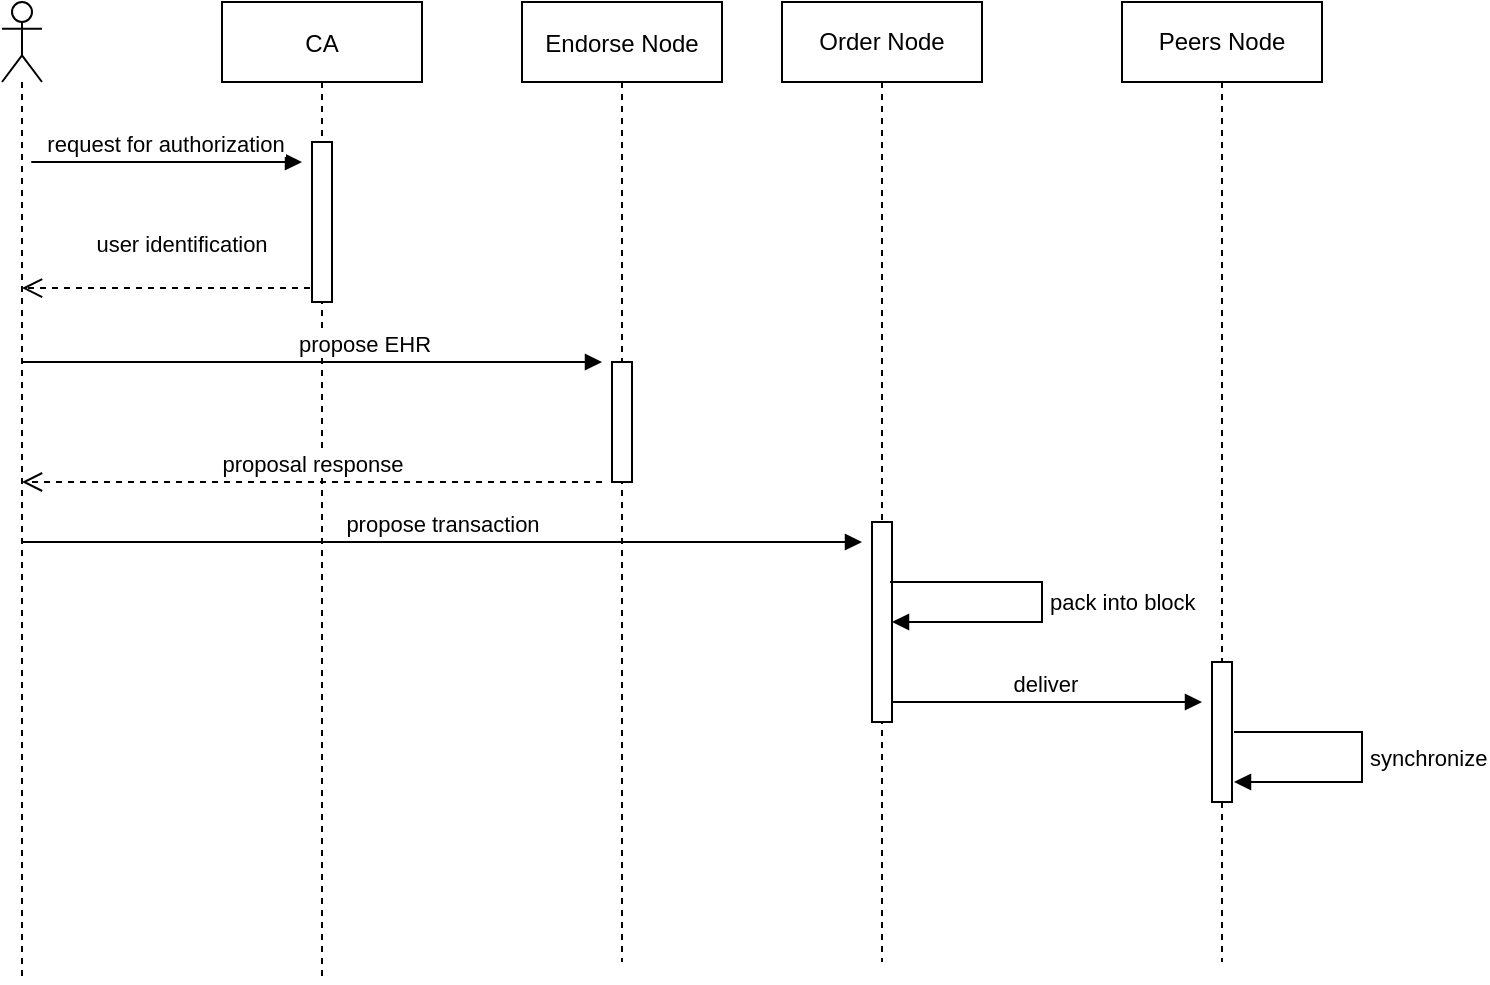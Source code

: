 <mxfile version="15.7.4" type="github">
  <diagram id="kgpKYQtTHZ0yAKxKKP6v" name="Page-1">
    <mxGraphModel dx="946" dy="589" grid="1" gridSize="10" guides="1" tooltips="1" connect="1" arrows="1" fold="1" page="1" pageScale="1" pageWidth="850" pageHeight="1100" math="0" shadow="0">
      <root>
        <mxCell id="0" />
        <mxCell id="1" parent="0" />
        <mxCell id="3nuBFxr9cyL0pnOWT2aG-1" value="CA" style="shape=umlLifeline;perimeter=lifelinePerimeter;container=1;collapsible=0;recursiveResize=0;rounded=0;shadow=0;strokeWidth=1;" parent="1" vertex="1">
          <mxGeometry x="200" y="120" width="100" height="490" as="geometry" />
        </mxCell>
        <mxCell id="Ech9aRkGGrysYscFn8C2-13" value="" style="html=1;points=[];perimeter=orthogonalPerimeter;" vertex="1" parent="3nuBFxr9cyL0pnOWT2aG-1">
          <mxGeometry x="45" y="70" width="10" height="80" as="geometry" />
        </mxCell>
        <mxCell id="3nuBFxr9cyL0pnOWT2aG-5" value="Endorse Node" style="shape=umlLifeline;perimeter=lifelinePerimeter;container=1;collapsible=0;recursiveResize=0;rounded=0;shadow=0;strokeWidth=1;" parent="1" vertex="1">
          <mxGeometry x="350" y="120" width="100" height="480" as="geometry" />
        </mxCell>
        <mxCell id="Ech9aRkGGrysYscFn8C2-19" value="" style="html=1;points=[];perimeter=orthogonalPerimeter;" vertex="1" parent="3nuBFxr9cyL0pnOWT2aG-5">
          <mxGeometry x="45" y="180" width="10" height="60" as="geometry" />
        </mxCell>
        <mxCell id="3nuBFxr9cyL0pnOWT2aG-7" value="user identification" style="verticalAlign=bottom;endArrow=open;dashed=1;endSize=8;shadow=0;strokeWidth=1;exitX=-0.1;exitY=0.913;exitDx=0;exitDy=0;exitPerimeter=0;" parent="1" source="Ech9aRkGGrysYscFn8C2-13" target="Ech9aRkGGrysYscFn8C2-5" edge="1">
          <mxGeometry x="-0.114" y="-13" relative="1" as="geometry">
            <mxPoint x="120" y="280" as="targetPoint" />
            <mxPoint x="260" y="352" as="sourcePoint" />
            <mxPoint as="offset" />
          </mxGeometry>
        </mxCell>
        <mxCell id="3nuBFxr9cyL0pnOWT2aG-8" value="request for authorization" style="verticalAlign=bottom;endArrow=block;shadow=0;strokeWidth=1;" parent="1" edge="1">
          <mxGeometry x="0.475" relative="1" as="geometry">
            <mxPoint x="220" y="200" as="sourcePoint" />
            <mxPoint x="240" y="200" as="targetPoint" />
            <Array as="points">
              <mxPoint x="100" y="200" />
            </Array>
            <mxPoint as="offset" />
          </mxGeometry>
        </mxCell>
        <mxCell id="Ech9aRkGGrysYscFn8C2-5" value="" style="shape=umlLifeline;participant=umlActor;perimeter=lifelinePerimeter;whiteSpace=wrap;html=1;container=1;collapsible=0;recursiveResize=0;verticalAlign=top;spacingTop=36;outlineConnect=0;" vertex="1" parent="1">
          <mxGeometry x="90" y="120" width="20" height="490" as="geometry" />
        </mxCell>
        <mxCell id="Ech9aRkGGrysYscFn8C2-17" value="propose EHR" style="html=1;verticalAlign=bottom;endArrow=block;rounded=0;" edge="1" parent="1" source="Ech9aRkGGrysYscFn8C2-5">
          <mxGeometry x="0.174" width="80" relative="1" as="geometry">
            <mxPoint x="380" y="300" as="sourcePoint" />
            <mxPoint x="390" y="300" as="targetPoint" />
            <mxPoint x="1" as="offset" />
          </mxGeometry>
        </mxCell>
        <mxCell id="Ech9aRkGGrysYscFn8C2-21" value="proposal response" style="html=1;verticalAlign=bottom;endArrow=open;dashed=1;endSize=8;rounded=0;" edge="1" parent="1" target="Ech9aRkGGrysYscFn8C2-5">
          <mxGeometry relative="1" as="geometry">
            <mxPoint x="390" y="360" as="sourcePoint" />
            <mxPoint x="310" y="360" as="targetPoint" />
          </mxGeometry>
        </mxCell>
        <mxCell id="Ech9aRkGGrysYscFn8C2-22" value="Order Node" style="shape=umlLifeline;perimeter=lifelinePerimeter;whiteSpace=wrap;html=1;container=1;collapsible=0;recursiveResize=0;outlineConnect=0;" vertex="1" parent="1">
          <mxGeometry x="480" y="120" width="100" height="480" as="geometry" />
        </mxCell>
        <mxCell id="Ech9aRkGGrysYscFn8C2-28" value="" style="html=1;points=[];perimeter=orthogonalPerimeter;" vertex="1" parent="Ech9aRkGGrysYscFn8C2-22">
          <mxGeometry x="45" y="260" width="10" height="100" as="geometry" />
        </mxCell>
        <mxCell id="Ech9aRkGGrysYscFn8C2-29" value="pack into block" style="edgeStyle=orthogonalEdgeStyle;html=1;align=left;spacingLeft=2;endArrow=block;rounded=0;" edge="1" target="Ech9aRkGGrysYscFn8C2-28" parent="Ech9aRkGGrysYscFn8C2-22">
          <mxGeometry relative="1" as="geometry">
            <mxPoint x="54" y="290" as="sourcePoint" />
            <Array as="points">
              <mxPoint x="130" y="290" />
              <mxPoint x="130" y="310" />
            </Array>
            <mxPoint x="130" y="360" as="targetPoint" />
          </mxGeometry>
        </mxCell>
        <mxCell id="Ech9aRkGGrysYscFn8C2-31" value="deliver&amp;nbsp;" style="html=1;verticalAlign=bottom;endArrow=block;rounded=0;" edge="1" parent="Ech9aRkGGrysYscFn8C2-22">
          <mxGeometry relative="1" as="geometry">
            <mxPoint x="55" y="350" as="sourcePoint" />
            <mxPoint x="210" y="350" as="targetPoint" />
          </mxGeometry>
        </mxCell>
        <mxCell id="Ech9aRkGGrysYscFn8C2-25" value="propose transaction" style="html=1;verticalAlign=bottom;endArrow=block;rounded=0;" edge="1" parent="1">
          <mxGeometry relative="1" as="geometry">
            <mxPoint x="99.5" y="390.0" as="sourcePoint" />
            <mxPoint x="520" y="390" as="targetPoint" />
          </mxGeometry>
        </mxCell>
        <mxCell id="Ech9aRkGGrysYscFn8C2-27" value="Peers Node" style="shape=umlLifeline;perimeter=lifelinePerimeter;whiteSpace=wrap;html=1;container=1;collapsible=0;recursiveResize=0;outlineConnect=0;" vertex="1" parent="1">
          <mxGeometry x="650" y="120" width="100" height="480" as="geometry" />
        </mxCell>
        <mxCell id="Ech9aRkGGrysYscFn8C2-33" value="" style="html=1;points=[];perimeter=orthogonalPerimeter;" vertex="1" parent="Ech9aRkGGrysYscFn8C2-27">
          <mxGeometry x="45" y="330" width="10" height="70" as="geometry" />
        </mxCell>
        <mxCell id="Ech9aRkGGrysYscFn8C2-34" value="synchronize" style="edgeStyle=orthogonalEdgeStyle;html=1;align=left;spacingLeft=2;endArrow=block;rounded=0;" edge="1" parent="Ech9aRkGGrysYscFn8C2-27">
          <mxGeometry relative="1" as="geometry">
            <mxPoint x="56" y="365" as="sourcePoint" />
            <Array as="points">
              <mxPoint x="120" y="365" />
              <mxPoint x="120" y="390" />
            </Array>
            <mxPoint x="56" y="390" as="targetPoint" />
          </mxGeometry>
        </mxCell>
      </root>
    </mxGraphModel>
  </diagram>
</mxfile>
